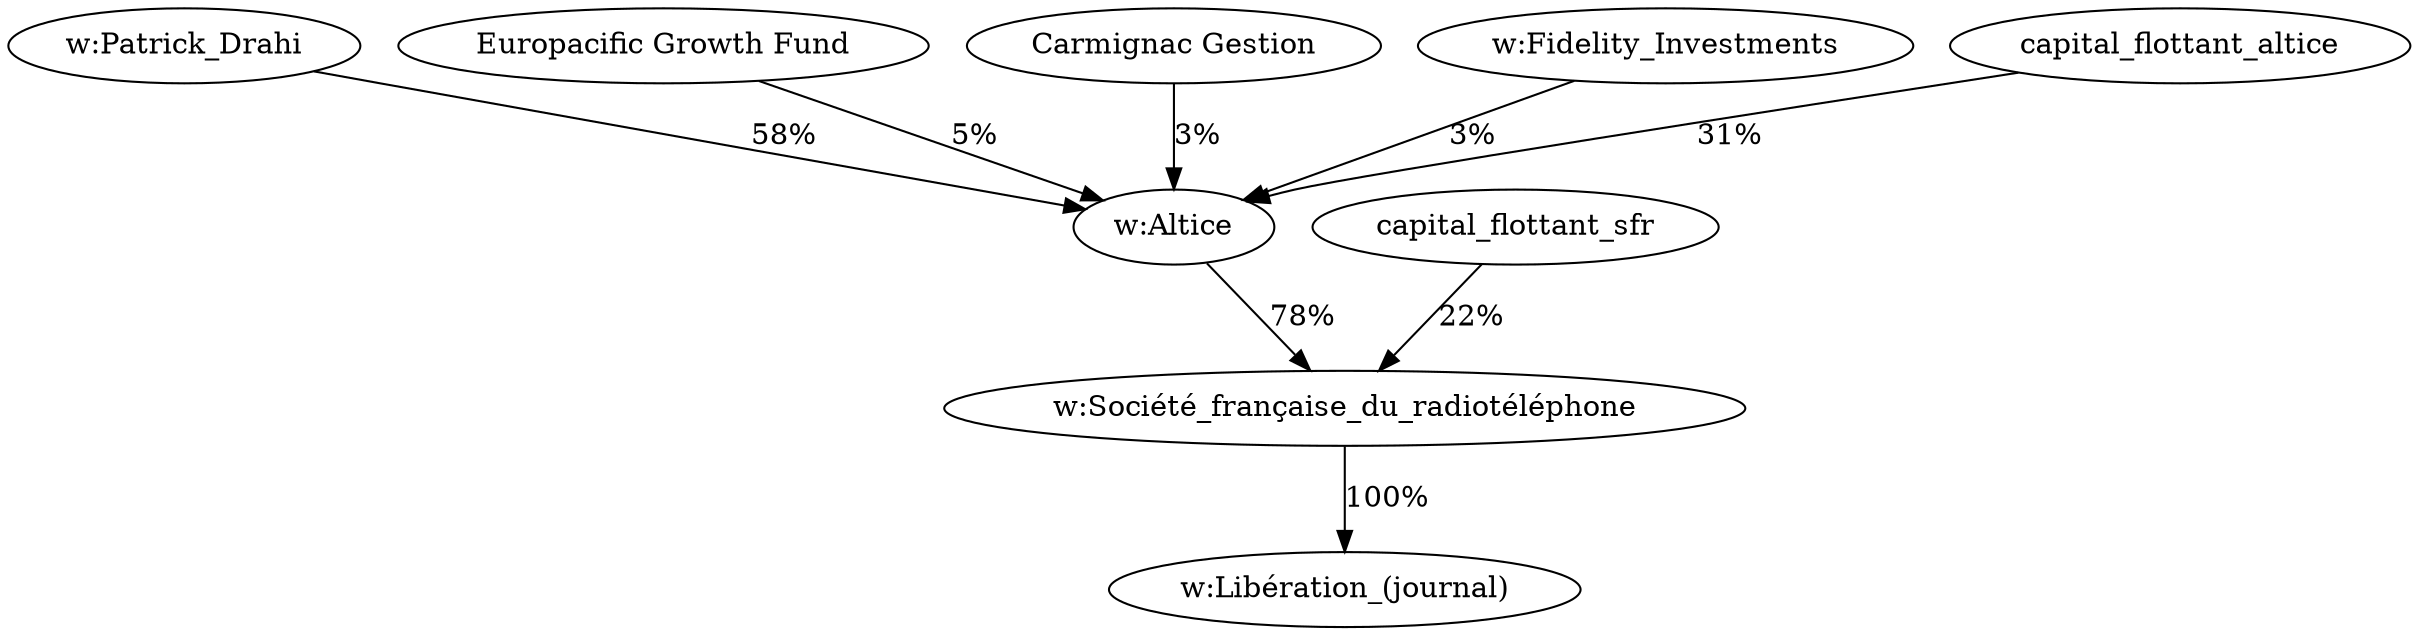 digraph G {
  "w:Société_française_du_radiotéléphone" -> "w:Libération_(journal)" [label="100%"];
  "w:Altice" -> "w:Société_française_du_radiotéléphone" [label="78%"];
  "w:Patrick_Drahi" -> "w:Altice" [label="58%"];
  "Europacific Growth Fund" -> "w:Altice" [label="5%"];
  "Carmignac Gestion" -> "w:Altice" [label="3%"];
  "w:Fidelity_Investments" -> "w:Altice" [label="3%"];
  "capital_flottant_altice" -> "w:Altice" [label="31%"];
  "capital_flottant_sfr" -> "w:Société_française_du_radiotéléphone" [label="22%"];
}